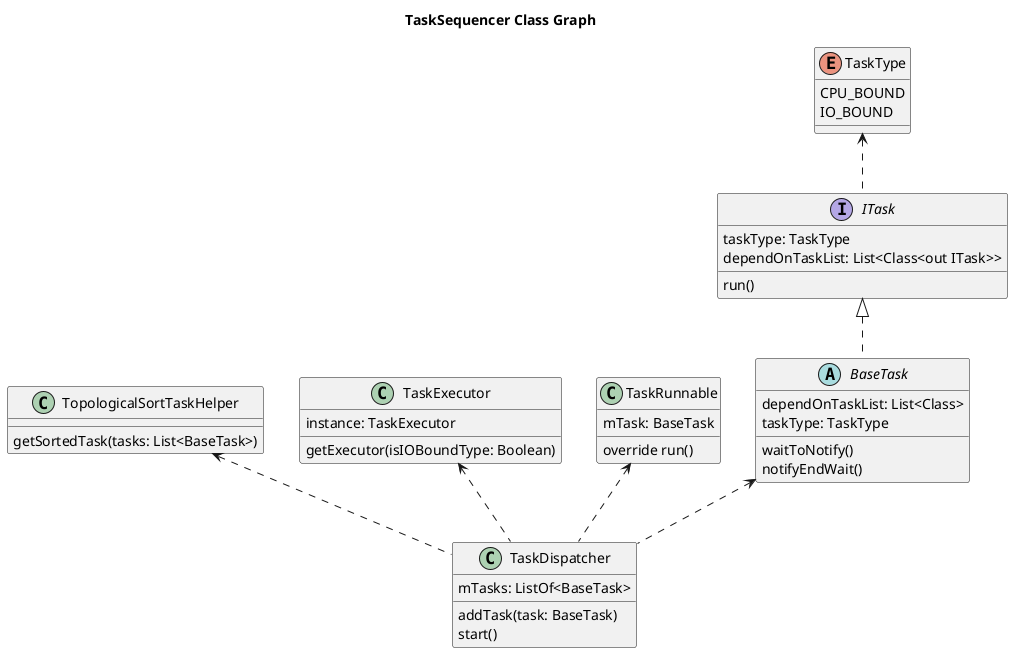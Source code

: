 @startuml
'https://plantuml.com/class-diagram
' https://blog.csdn.net/vitaviva/article/details/120639074

title
TaskSequencer Class Graph
end title

interface ITask{
  taskType: TaskType
  dependOnTaskList: List<Class<out ITask>>
  run()
}

abstract class BaseTask{
  dependOnTaskList: List<Class>
  taskType: TaskType
  waitToNotify()
  notifyEndWait()
}

ITask <|.. BaseTask
TaskType <.. ITask

class TaskDispatcher{
  mTasks: ListOf<BaseTask>
  addTask(task: BaseTask)
  start()
}

class TopologicalSortTaskHelper{
  getSortedTask(tasks: List<BaseTask>)
}

class TaskExecutor{
  instance: TaskExecutor
  getExecutor(isIOBoundType: Boolean)
}

TaskRunnable <.. TaskDispatcher
TopologicalSortTaskHelper <.. TaskDispatcher
TaskExecutor <.. TaskDispatcher
BaseTask <.. TaskDispatcher

enum TaskType {
CPU_BOUND
IO_BOUND
}

class TaskRunnable {
  mTask: BaseTask
  override run()
}

@enduml